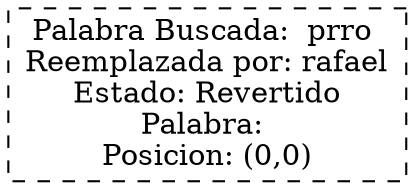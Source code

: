 digraph G {node[shape = box];
NodeLogChange0 [label =  "Palabra Buscada:  prro 
Reemplazada por: rafael
Estado: Revertido
Palabra: 
Posicion: (0,0)
" style=dashed, fillcolor=navy]

{rank=same; NodeLogChange0;}
}